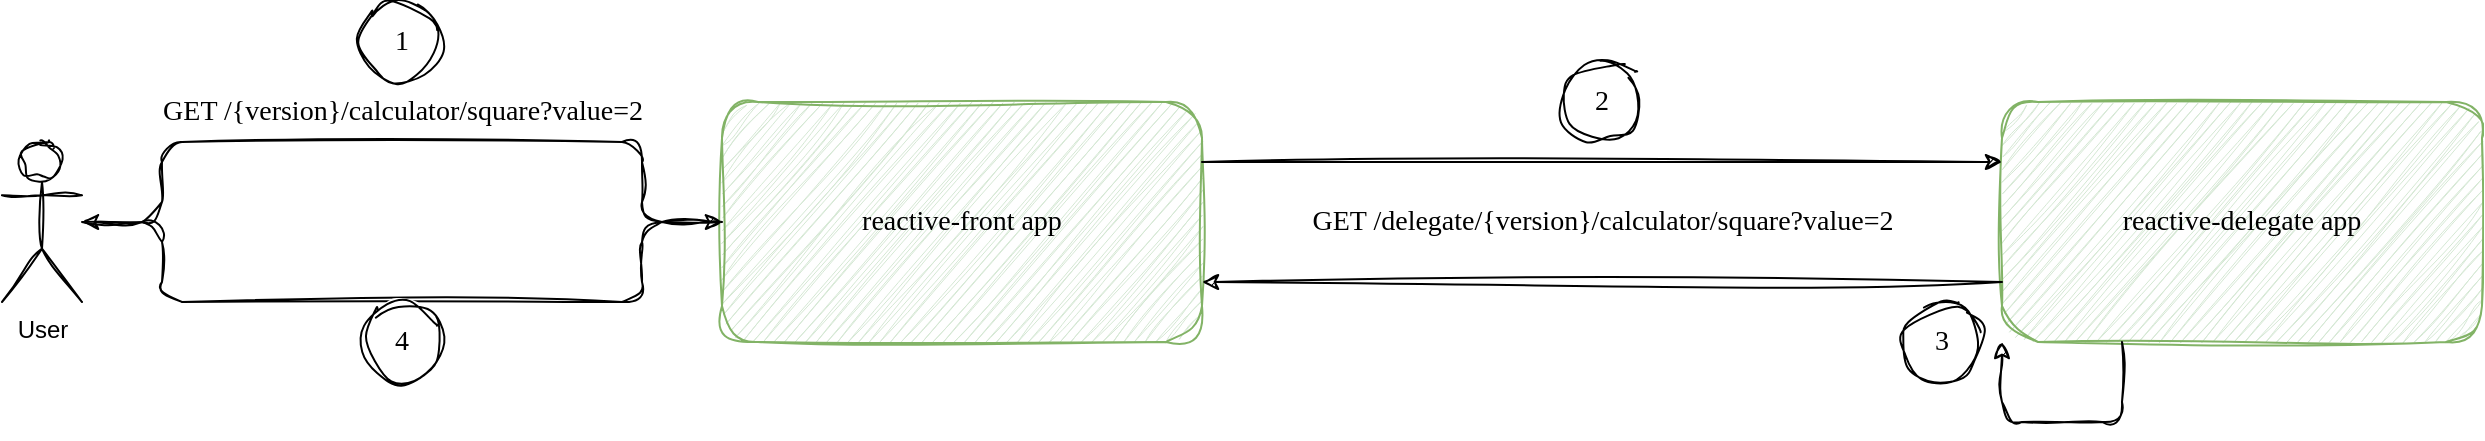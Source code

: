 <mxfile version="26.0.9">
  <diagram name="Page-1" id="6G6Hq-V1hO7HuQSxvWeN">
    <mxGraphModel dx="2261" dy="836" grid="1" gridSize="10" guides="1" tooltips="1" connect="1" arrows="1" fold="1" page="1" pageScale="1" pageWidth="827" pageHeight="1169" math="0" shadow="0">
      <root>
        <mxCell id="0" />
        <mxCell id="1" parent="0" />
        <mxCell id="WvpWICC-9Z74xrX9J6yu-5" value="" style="group" parent="1" vertex="1" connectable="0">
          <mxGeometry x="760" y="240" width="240" height="120" as="geometry" />
        </mxCell>
        <mxCell id="WvpWICC-9Z74xrX9J6yu-2" value="reactive-delegate app" style="rounded=1;whiteSpace=wrap;html=1;fontFamily=Comic Sans MS;sketch=1;curveFitting=1;jiggle=2;fontSize=14;fillColor=#d5e8d4;strokeColor=#82b366;" parent="WvpWICC-9Z74xrX9J6yu-5" vertex="1">
          <mxGeometry width="240" height="120" as="geometry" />
        </mxCell>
        <mxCell id="WvpWICC-9Z74xrX9J6yu-3" value="" style="shape=image;verticalLabelPosition=bottom;labelBackgroundColor=default;verticalAlign=top;aspect=fixed;imageAspect=0;image=https://blog.zenika.com/wp-content/uploads/2016/04/spring-boot-logo-1.png;" parent="WvpWICC-9Z74xrX9J6yu-5" vertex="1">
          <mxGeometry x="190" y="10" width="40" height="40" as="geometry" />
        </mxCell>
        <mxCell id="WvpWICC-9Z74xrX9J6yu-20" style="edgeStyle=orthogonalEdgeStyle;shape=connector;rounded=1;sketch=1;jiggle=2;curveFitting=1;orthogonalLoop=1;jettySize=auto;html=1;exitX=0.25;exitY=1;exitDx=0;exitDy=0;entryX=0;entryY=1;entryDx=0;entryDy=0;strokeColor=default;align=center;verticalAlign=middle;fontFamily=Helvetica;fontSize=11;fontColor=default;labelBackgroundColor=default;endArrow=classic;curved=0;" parent="WvpWICC-9Z74xrX9J6yu-5" source="WvpWICC-9Z74xrX9J6yu-2" target="WvpWICC-9Z74xrX9J6yu-2" edge="1">
          <mxGeometry relative="1" as="geometry">
            <Array as="points">
              <mxPoint x="60" y="160" />
              <mxPoint y="160" />
            </Array>
          </mxGeometry>
        </mxCell>
        <mxCell id="WvpWICC-9Z74xrX9J6yu-6" value="" style="group" parent="1" vertex="1" connectable="0">
          <mxGeometry x="120" y="240" width="240" height="120" as="geometry" />
        </mxCell>
        <mxCell id="WvpWICC-9Z74xrX9J6yu-21" style="edgeStyle=orthogonalEdgeStyle;shape=connector;curved=0;rounded=1;sketch=1;jiggle=2;curveFitting=1;orthogonalLoop=1;jettySize=auto;html=1;exitX=0;exitY=0.5;exitDx=0;exitDy=0;strokeColor=default;align=center;verticalAlign=middle;fontFamily=Helvetica;fontSize=11;fontColor=default;labelBackgroundColor=default;endArrow=classic;" parent="WvpWICC-9Z74xrX9J6yu-6" source="WvpWICC-9Z74xrX9J6yu-1" edge="1">
          <mxGeometry relative="1" as="geometry">
            <mxPoint x="-320" y="60" as="targetPoint" />
            <Array as="points">
              <mxPoint x="-40" y="60" />
              <mxPoint x="-40" y="100" />
              <mxPoint x="-280" y="100" />
              <mxPoint x="-280" y="60" />
            </Array>
          </mxGeometry>
        </mxCell>
        <mxCell id="WvpWICC-9Z74xrX9J6yu-1" value="reactive-front app" style="rounded=1;whiteSpace=wrap;html=1;fontFamily=Comic Sans MS;sketch=1;curveFitting=1;jiggle=2;fontSize=14;fillColor=#d5e8d4;strokeColor=#82b366;" parent="WvpWICC-9Z74xrX9J6yu-6" vertex="1">
          <mxGeometry width="240" height="120" as="geometry" />
        </mxCell>
        <mxCell id="WvpWICC-9Z74xrX9J6yu-4" value="" style="shape=image;verticalLabelPosition=bottom;labelBackgroundColor=default;verticalAlign=top;aspect=fixed;imageAspect=0;image=https://blog.zenika.com/wp-content/uploads/2016/04/spring-boot-logo-1.png;" parent="WvpWICC-9Z74xrX9J6yu-6" vertex="1">
          <mxGeometry x="190" y="10" width="40" height="40" as="geometry" />
        </mxCell>
        <mxCell id="WvpWICC-9Z74xrX9J6yu-9" value="" style="edgeStyle=orthogonalEdgeStyle;rounded=1;orthogonalLoop=1;jettySize=auto;html=1;sketch=1;curveFitting=1;jiggle=2;entryX=0;entryY=0.5;entryDx=0;entryDy=0;curved=0;" parent="1" source="WvpWICC-9Z74xrX9J6yu-7" target="WvpWICC-9Z74xrX9J6yu-1" edge="1">
          <mxGeometry relative="1" as="geometry">
            <mxPoint x="-160" y="300" as="targetPoint" />
            <Array as="points">
              <mxPoint x="-160" y="300" />
              <mxPoint x="-160" y="260" />
              <mxPoint x="80" y="260" />
              <mxPoint x="80" y="300" />
            </Array>
          </mxGeometry>
        </mxCell>
        <mxCell id="WvpWICC-9Z74xrX9J6yu-7" value="User" style="shape=umlActor;verticalLabelPosition=bottom;verticalAlign=top;html=1;outlineConnect=0;sketch=1;curveFitting=1;jiggle=2;" parent="1" vertex="1">
          <mxGeometry x="-240" y="260" width="40" height="80" as="geometry" />
        </mxCell>
        <mxCell id="WvpWICC-9Z74xrX9J6yu-10" value="GET /{version}/calculator/square?value=2" style="text;html=1;align=center;verticalAlign=middle;resizable=0;points=[];autosize=1;strokeColor=none;fillColor=none;fontFamily=Comic Sans MS;fontSize=14;fontColor=default;labelBackgroundColor=default;" parent="1" vertex="1">
          <mxGeometry x="-190" y="230" width="300" height="30" as="geometry" />
        </mxCell>
        <mxCell id="WvpWICC-9Z74xrX9J6yu-11" value="GET /delegate/{version}/calculator/square?value=2" style="text;html=1;align=center;verticalAlign=middle;resizable=0;points=[];autosize=1;strokeColor=none;fillColor=none;fontFamily=Comic Sans MS;fontSize=14;fontColor=default;labelBackgroundColor=default;" parent="1" vertex="1">
          <mxGeometry x="380" y="285" width="360" height="30" as="geometry" />
        </mxCell>
        <mxCell id="WvpWICC-9Z74xrX9J6yu-12" style="edgeStyle=orthogonalEdgeStyle;shape=connector;rounded=0;sketch=1;jiggle=2;curveFitting=1;orthogonalLoop=1;jettySize=auto;html=1;exitX=1;exitY=0.25;exitDx=0;exitDy=0;entryX=0;entryY=0.25;entryDx=0;entryDy=0;strokeColor=default;align=center;verticalAlign=middle;fontFamily=Helvetica;fontSize=11;fontColor=default;labelBackgroundColor=default;endArrow=classic;" parent="1" source="WvpWICC-9Z74xrX9J6yu-1" target="WvpWICC-9Z74xrX9J6yu-2" edge="1">
          <mxGeometry relative="1" as="geometry" />
        </mxCell>
        <mxCell id="WvpWICC-9Z74xrX9J6yu-13" style="edgeStyle=orthogonalEdgeStyle;shape=connector;rounded=0;sketch=1;jiggle=2;curveFitting=1;orthogonalLoop=1;jettySize=auto;html=1;exitX=0;exitY=0.75;exitDx=0;exitDy=0;entryX=1;entryY=0.75;entryDx=0;entryDy=0;strokeColor=default;align=center;verticalAlign=middle;fontFamily=Helvetica;fontSize=11;fontColor=default;labelBackgroundColor=default;endArrow=classic;" parent="1" source="WvpWICC-9Z74xrX9J6yu-2" target="WvpWICC-9Z74xrX9J6yu-1" edge="1">
          <mxGeometry relative="1" as="geometry" />
        </mxCell>
        <mxCell id="WvpWICC-9Z74xrX9J6yu-17" value="1" style="ellipse;whiteSpace=wrap;html=1;aspect=fixed;fontFamily=Comic Sans MS;fontSize=14;fontColor=default;labelBackgroundColor=default;sketch=1;curveFitting=1;jiggle=2;" parent="1" vertex="1">
          <mxGeometry x="-60" y="190" width="40" height="40" as="geometry" />
        </mxCell>
        <mxCell id="WvpWICC-9Z74xrX9J6yu-18" value="2" style="ellipse;whiteSpace=wrap;html=1;aspect=fixed;fontFamily=Comic Sans MS;fontSize=14;fontColor=default;labelBackgroundColor=default;sketch=1;curveFitting=1;jiggle=2;" parent="1" vertex="1">
          <mxGeometry x="540" y="220" width="40" height="40" as="geometry" />
        </mxCell>
        <mxCell id="WvpWICC-9Z74xrX9J6yu-19" value="3" style="ellipse;whiteSpace=wrap;html=1;aspect=fixed;fontFamily=Comic Sans MS;fontSize=14;fontColor=default;labelBackgroundColor=default;sketch=1;curveFitting=1;jiggle=2;" parent="1" vertex="1">
          <mxGeometry x="710" y="340" width="40" height="40" as="geometry" />
        </mxCell>
        <mxCell id="WvpWICC-9Z74xrX9J6yu-22" value="4" style="ellipse;whiteSpace=wrap;html=1;aspect=fixed;fontFamily=Comic Sans MS;fontSize=14;fontColor=default;labelBackgroundColor=default;sketch=1;curveFitting=1;jiggle=2;" parent="1" vertex="1">
          <mxGeometry x="-60" y="340" width="40" height="40" as="geometry" />
        </mxCell>
      </root>
    </mxGraphModel>
  </diagram>
</mxfile>
